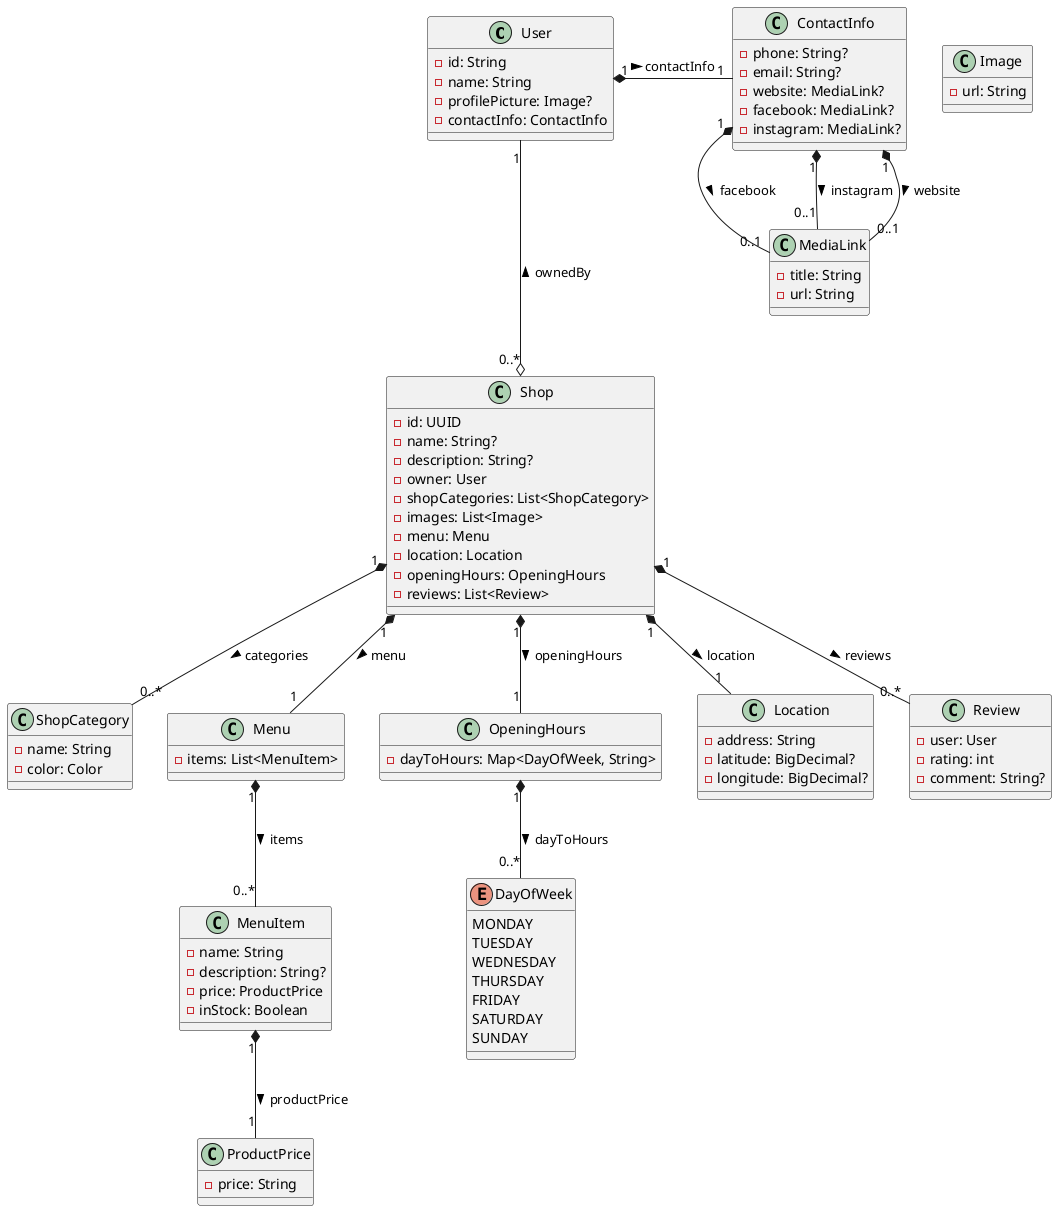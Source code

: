 @startuml

skinparam backgroundColor #FFFFFF

class User {
    - id: String
    - name: String
    - profilePicture: Image?
    - contactInfo: ContactInfo
}

' ----------------------------------- '

class ContactInfo {
    - phone: String?
    - email: String?
    - website: MediaLink?
    - facebook: MediaLink?
    - instagram: MediaLink?
}

User "1" *- "1" ContactInfo : contactInfo >

' ----------------------------------- '

class MediaLink {
    - title: String
    - url: String
}

ContactInfo "1" *-- "0..1" MediaLink : facebook >
ContactInfo "1" *-- "0..1" MediaLink : instagram >
ContactInfo "1" *-- "0..1" MediaLink : website >

' ----------------------------------- '

class Shop {
    - id: UUID
    - name: String?
    - description: String?
    - owner: User
    - shopCategories: List<ShopCategory>
    - images: List<Image>
    - menu: Menu
    - location: Location
    - openingHours: OpeningHours
    - reviews: List<Review>
}

User "1" ---o "0..*" Shop : ownedBy <

' ----------------------------------- '

class ShopCategory {
    - name: String
    - color: Color
}

Shop "1" *-- "0..*" ShopCategory : categories >

' ----------------------------------- '

class Menu {
    - items: List<MenuItem>
}

class MenuItem {
    - name: String
    - description: String?
    - price: ProductPrice
    - inStock: Boolean
}

class ProductPrice {
    - price: String
}

Shop "1" *-- "1" Menu : menu >
Menu "1" *-- "0..*" MenuItem : items >
MenuItem "1" *-- "1" ProductPrice : productPrice >

' ----------------------------------- '

class OpeningHours {
    - dayToHours: Map<DayOfWeek, String>
}

enum DayOfWeek {
    MONDAY
    TUESDAY
    WEDNESDAY
    THURSDAY
    FRIDAY
    SATURDAY
    SUNDAY
}

Shop "1" *-- "1" OpeningHours : openingHours >
OpeningHours "1" *-- "0..*" DayOfWeek : dayToHours >

' ----------------------------------- '

class Location {
    - address: String
    - latitude: BigDecimal?
    - longitude: BigDecimal?
}

Shop "1" *-- "1" Location : location >

' ----------------------------------- '

class Review {
    - user: User
    - rating: int
    - comment: String?
}

Shop "1" *-- "0..*" Review : reviews >

' ----------------------------------- '

class Image {
    - url: String
}

@enduml
